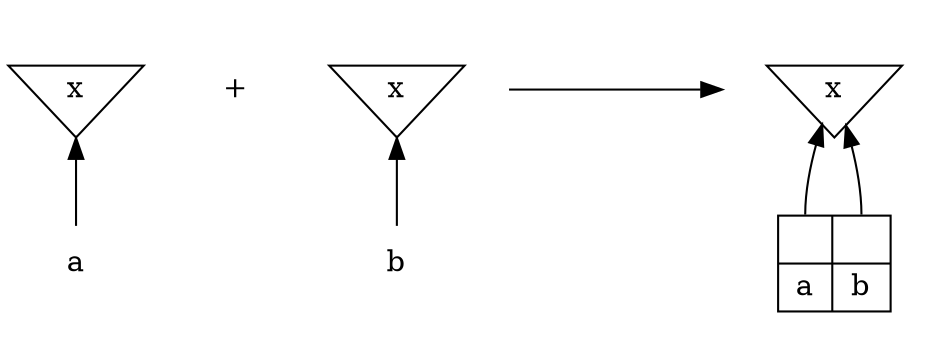 digraph "" {
    graph[dpi="60";compound="true"];

    subgraph L {
        node[shape="none"];
        left[shape="invtriangle";label="x"];
        leftroot[label="a"];

        left -> leftroot[dir="back"];
    }

    subgraph AB {
        temp1[shape="none";label="+"];
    }

    subgraph R {
        right[shape="invtriangle";label="x"];
        rightroot[shape="none";label="b"];

        right -> rightroot[dir="back"];
    }

    subgraph BC {
        node[color="invis";shape="point"];
        temp2b;
        temp2c;

        temp2b -> temp2c[constraint="false";label="wwwwwww";fontcolor="invis"];
    }

    subgraph clusterRes {
        color="invis";
        resulttree[shape="invtriangle";label="x"];
        result[shape="record";label="{<a> | a} | {<b> | b}"];

        resulttree -> result:a:n[dir="back"];
        resulttree -> result:b:n[dir="back"];
    }
}
